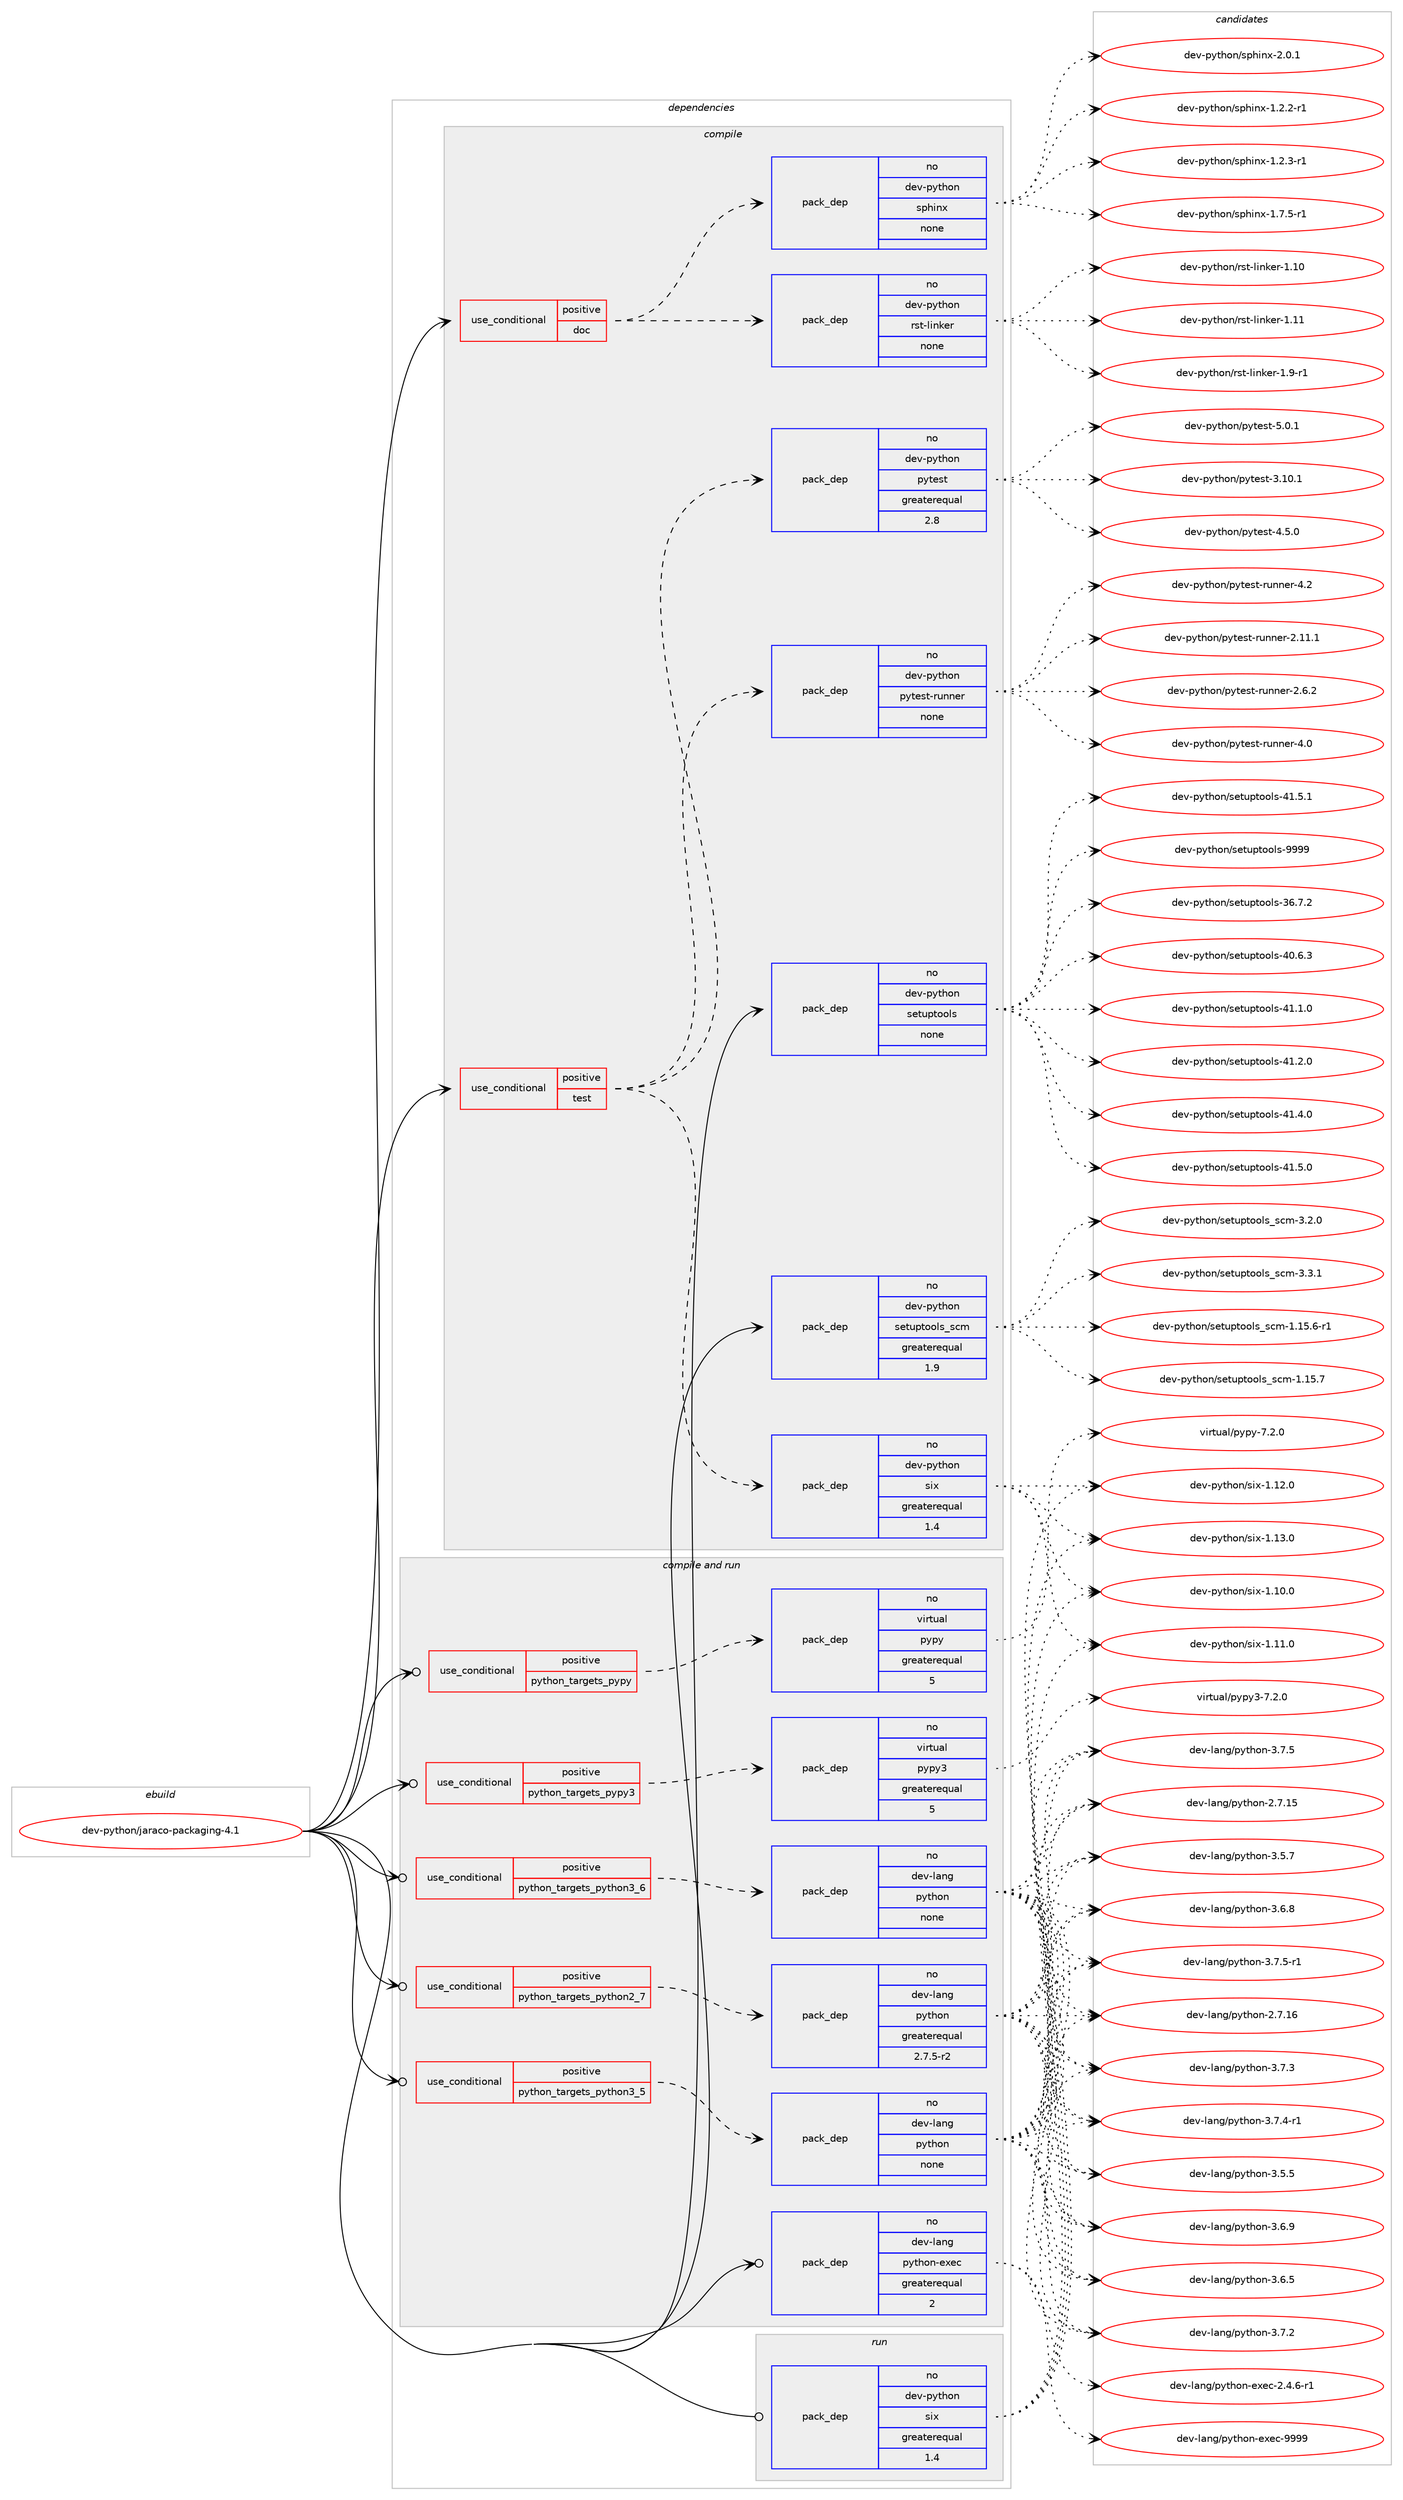 digraph prolog {

# *************
# Graph options
# *************

newrank=true;
concentrate=true;
compound=true;
graph [rankdir=LR,fontname=Helvetica,fontsize=10,ranksep=1.5];#, ranksep=2.5, nodesep=0.2];
edge  [arrowhead=vee];
node  [fontname=Helvetica,fontsize=10];

# **********
# The ebuild
# **********

subgraph cluster_leftcol {
color=gray;
rank=same;
label=<<i>ebuild</i>>;
id [label="dev-python/jaraco-packaging-4.1", color=red, width=4, href="../dev-python/jaraco-packaging-4.1.svg"];
}

# ****************
# The dependencies
# ****************

subgraph cluster_midcol {
color=gray;
label=<<i>dependencies</i>>;
subgraph cluster_compile {
fillcolor="#eeeeee";
style=filled;
label=<<i>compile</i>>;
subgraph cond141255 {
dependency610710 [label=<<TABLE BORDER="0" CELLBORDER="1" CELLSPACING="0" CELLPADDING="4"><TR><TD ROWSPAN="3" CELLPADDING="10">use_conditional</TD></TR><TR><TD>positive</TD></TR><TR><TD>doc</TD></TR></TABLE>>, shape=none, color=red];
subgraph pack457656 {
dependency610711 [label=<<TABLE BORDER="0" CELLBORDER="1" CELLSPACING="0" CELLPADDING="4" WIDTH="220"><TR><TD ROWSPAN="6" CELLPADDING="30">pack_dep</TD></TR><TR><TD WIDTH="110">no</TD></TR><TR><TD>dev-python</TD></TR><TR><TD>rst-linker</TD></TR><TR><TD>none</TD></TR><TR><TD></TD></TR></TABLE>>, shape=none, color=blue];
}
dependency610710:e -> dependency610711:w [weight=20,style="dashed",arrowhead="vee"];
subgraph pack457657 {
dependency610712 [label=<<TABLE BORDER="0" CELLBORDER="1" CELLSPACING="0" CELLPADDING="4" WIDTH="220"><TR><TD ROWSPAN="6" CELLPADDING="30">pack_dep</TD></TR><TR><TD WIDTH="110">no</TD></TR><TR><TD>dev-python</TD></TR><TR><TD>sphinx</TD></TR><TR><TD>none</TD></TR><TR><TD></TD></TR></TABLE>>, shape=none, color=blue];
}
dependency610710:e -> dependency610712:w [weight=20,style="dashed",arrowhead="vee"];
}
id:e -> dependency610710:w [weight=20,style="solid",arrowhead="vee"];
subgraph cond141256 {
dependency610713 [label=<<TABLE BORDER="0" CELLBORDER="1" CELLSPACING="0" CELLPADDING="4"><TR><TD ROWSPAN="3" CELLPADDING="10">use_conditional</TD></TR><TR><TD>positive</TD></TR><TR><TD>test</TD></TR></TABLE>>, shape=none, color=red];
subgraph pack457658 {
dependency610714 [label=<<TABLE BORDER="0" CELLBORDER="1" CELLSPACING="0" CELLPADDING="4" WIDTH="220"><TR><TD ROWSPAN="6" CELLPADDING="30">pack_dep</TD></TR><TR><TD WIDTH="110">no</TD></TR><TR><TD>dev-python</TD></TR><TR><TD>six</TD></TR><TR><TD>greaterequal</TD></TR><TR><TD>1.4</TD></TR></TABLE>>, shape=none, color=blue];
}
dependency610713:e -> dependency610714:w [weight=20,style="dashed",arrowhead="vee"];
subgraph pack457659 {
dependency610715 [label=<<TABLE BORDER="0" CELLBORDER="1" CELLSPACING="0" CELLPADDING="4" WIDTH="220"><TR><TD ROWSPAN="6" CELLPADDING="30">pack_dep</TD></TR><TR><TD WIDTH="110">no</TD></TR><TR><TD>dev-python</TD></TR><TR><TD>pytest</TD></TR><TR><TD>greaterequal</TD></TR><TR><TD>2.8</TD></TR></TABLE>>, shape=none, color=blue];
}
dependency610713:e -> dependency610715:w [weight=20,style="dashed",arrowhead="vee"];
subgraph pack457660 {
dependency610716 [label=<<TABLE BORDER="0" CELLBORDER="1" CELLSPACING="0" CELLPADDING="4" WIDTH="220"><TR><TD ROWSPAN="6" CELLPADDING="30">pack_dep</TD></TR><TR><TD WIDTH="110">no</TD></TR><TR><TD>dev-python</TD></TR><TR><TD>pytest-runner</TD></TR><TR><TD>none</TD></TR><TR><TD></TD></TR></TABLE>>, shape=none, color=blue];
}
dependency610713:e -> dependency610716:w [weight=20,style="dashed",arrowhead="vee"];
}
id:e -> dependency610713:w [weight=20,style="solid",arrowhead="vee"];
subgraph pack457661 {
dependency610717 [label=<<TABLE BORDER="0" CELLBORDER="1" CELLSPACING="0" CELLPADDING="4" WIDTH="220"><TR><TD ROWSPAN="6" CELLPADDING="30">pack_dep</TD></TR><TR><TD WIDTH="110">no</TD></TR><TR><TD>dev-python</TD></TR><TR><TD>setuptools</TD></TR><TR><TD>none</TD></TR><TR><TD></TD></TR></TABLE>>, shape=none, color=blue];
}
id:e -> dependency610717:w [weight=20,style="solid",arrowhead="vee"];
subgraph pack457662 {
dependency610718 [label=<<TABLE BORDER="0" CELLBORDER="1" CELLSPACING="0" CELLPADDING="4" WIDTH="220"><TR><TD ROWSPAN="6" CELLPADDING="30">pack_dep</TD></TR><TR><TD WIDTH="110">no</TD></TR><TR><TD>dev-python</TD></TR><TR><TD>setuptools_scm</TD></TR><TR><TD>greaterequal</TD></TR><TR><TD>1.9</TD></TR></TABLE>>, shape=none, color=blue];
}
id:e -> dependency610718:w [weight=20,style="solid",arrowhead="vee"];
}
subgraph cluster_compileandrun {
fillcolor="#eeeeee";
style=filled;
label=<<i>compile and run</i>>;
subgraph cond141257 {
dependency610719 [label=<<TABLE BORDER="0" CELLBORDER="1" CELLSPACING="0" CELLPADDING="4"><TR><TD ROWSPAN="3" CELLPADDING="10">use_conditional</TD></TR><TR><TD>positive</TD></TR><TR><TD>python_targets_pypy</TD></TR></TABLE>>, shape=none, color=red];
subgraph pack457663 {
dependency610720 [label=<<TABLE BORDER="0" CELLBORDER="1" CELLSPACING="0" CELLPADDING="4" WIDTH="220"><TR><TD ROWSPAN="6" CELLPADDING="30">pack_dep</TD></TR><TR><TD WIDTH="110">no</TD></TR><TR><TD>virtual</TD></TR><TR><TD>pypy</TD></TR><TR><TD>greaterequal</TD></TR><TR><TD>5</TD></TR></TABLE>>, shape=none, color=blue];
}
dependency610719:e -> dependency610720:w [weight=20,style="dashed",arrowhead="vee"];
}
id:e -> dependency610719:w [weight=20,style="solid",arrowhead="odotvee"];
subgraph cond141258 {
dependency610721 [label=<<TABLE BORDER="0" CELLBORDER="1" CELLSPACING="0" CELLPADDING="4"><TR><TD ROWSPAN="3" CELLPADDING="10">use_conditional</TD></TR><TR><TD>positive</TD></TR><TR><TD>python_targets_pypy3</TD></TR></TABLE>>, shape=none, color=red];
subgraph pack457664 {
dependency610722 [label=<<TABLE BORDER="0" CELLBORDER="1" CELLSPACING="0" CELLPADDING="4" WIDTH="220"><TR><TD ROWSPAN="6" CELLPADDING="30">pack_dep</TD></TR><TR><TD WIDTH="110">no</TD></TR><TR><TD>virtual</TD></TR><TR><TD>pypy3</TD></TR><TR><TD>greaterequal</TD></TR><TR><TD>5</TD></TR></TABLE>>, shape=none, color=blue];
}
dependency610721:e -> dependency610722:w [weight=20,style="dashed",arrowhead="vee"];
}
id:e -> dependency610721:w [weight=20,style="solid",arrowhead="odotvee"];
subgraph cond141259 {
dependency610723 [label=<<TABLE BORDER="0" CELLBORDER="1" CELLSPACING="0" CELLPADDING="4"><TR><TD ROWSPAN="3" CELLPADDING="10">use_conditional</TD></TR><TR><TD>positive</TD></TR><TR><TD>python_targets_python2_7</TD></TR></TABLE>>, shape=none, color=red];
subgraph pack457665 {
dependency610724 [label=<<TABLE BORDER="0" CELLBORDER="1" CELLSPACING="0" CELLPADDING="4" WIDTH="220"><TR><TD ROWSPAN="6" CELLPADDING="30">pack_dep</TD></TR><TR><TD WIDTH="110">no</TD></TR><TR><TD>dev-lang</TD></TR><TR><TD>python</TD></TR><TR><TD>greaterequal</TD></TR><TR><TD>2.7.5-r2</TD></TR></TABLE>>, shape=none, color=blue];
}
dependency610723:e -> dependency610724:w [weight=20,style="dashed",arrowhead="vee"];
}
id:e -> dependency610723:w [weight=20,style="solid",arrowhead="odotvee"];
subgraph cond141260 {
dependency610725 [label=<<TABLE BORDER="0" CELLBORDER="1" CELLSPACING="0" CELLPADDING="4"><TR><TD ROWSPAN="3" CELLPADDING="10">use_conditional</TD></TR><TR><TD>positive</TD></TR><TR><TD>python_targets_python3_5</TD></TR></TABLE>>, shape=none, color=red];
subgraph pack457666 {
dependency610726 [label=<<TABLE BORDER="0" CELLBORDER="1" CELLSPACING="0" CELLPADDING="4" WIDTH="220"><TR><TD ROWSPAN="6" CELLPADDING="30">pack_dep</TD></TR><TR><TD WIDTH="110">no</TD></TR><TR><TD>dev-lang</TD></TR><TR><TD>python</TD></TR><TR><TD>none</TD></TR><TR><TD></TD></TR></TABLE>>, shape=none, color=blue];
}
dependency610725:e -> dependency610726:w [weight=20,style="dashed",arrowhead="vee"];
}
id:e -> dependency610725:w [weight=20,style="solid",arrowhead="odotvee"];
subgraph cond141261 {
dependency610727 [label=<<TABLE BORDER="0" CELLBORDER="1" CELLSPACING="0" CELLPADDING="4"><TR><TD ROWSPAN="3" CELLPADDING="10">use_conditional</TD></TR><TR><TD>positive</TD></TR><TR><TD>python_targets_python3_6</TD></TR></TABLE>>, shape=none, color=red];
subgraph pack457667 {
dependency610728 [label=<<TABLE BORDER="0" CELLBORDER="1" CELLSPACING="0" CELLPADDING="4" WIDTH="220"><TR><TD ROWSPAN="6" CELLPADDING="30">pack_dep</TD></TR><TR><TD WIDTH="110">no</TD></TR><TR><TD>dev-lang</TD></TR><TR><TD>python</TD></TR><TR><TD>none</TD></TR><TR><TD></TD></TR></TABLE>>, shape=none, color=blue];
}
dependency610727:e -> dependency610728:w [weight=20,style="dashed",arrowhead="vee"];
}
id:e -> dependency610727:w [weight=20,style="solid",arrowhead="odotvee"];
subgraph pack457668 {
dependency610729 [label=<<TABLE BORDER="0" CELLBORDER="1" CELLSPACING="0" CELLPADDING="4" WIDTH="220"><TR><TD ROWSPAN="6" CELLPADDING="30">pack_dep</TD></TR><TR><TD WIDTH="110">no</TD></TR><TR><TD>dev-lang</TD></TR><TR><TD>python-exec</TD></TR><TR><TD>greaterequal</TD></TR><TR><TD>2</TD></TR></TABLE>>, shape=none, color=blue];
}
id:e -> dependency610729:w [weight=20,style="solid",arrowhead="odotvee"];
}
subgraph cluster_run {
fillcolor="#eeeeee";
style=filled;
label=<<i>run</i>>;
subgraph pack457669 {
dependency610730 [label=<<TABLE BORDER="0" CELLBORDER="1" CELLSPACING="0" CELLPADDING="4" WIDTH="220"><TR><TD ROWSPAN="6" CELLPADDING="30">pack_dep</TD></TR><TR><TD WIDTH="110">no</TD></TR><TR><TD>dev-python</TD></TR><TR><TD>six</TD></TR><TR><TD>greaterequal</TD></TR><TR><TD>1.4</TD></TR></TABLE>>, shape=none, color=blue];
}
id:e -> dependency610730:w [weight=20,style="solid",arrowhead="odot"];
}
}

# **************
# The candidates
# **************

subgraph cluster_choices {
rank=same;
color=gray;
label=<<i>candidates</i>>;

subgraph choice457656 {
color=black;
nodesep=1;
choice1001011184511212111610411111047114115116451081051101071011144549464948 [label="dev-python/rst-linker-1.10", color=red, width=4,href="../dev-python/rst-linker-1.10.svg"];
choice1001011184511212111610411111047114115116451081051101071011144549464949 [label="dev-python/rst-linker-1.11", color=red, width=4,href="../dev-python/rst-linker-1.11.svg"];
choice100101118451121211161041111104711411511645108105110107101114454946574511449 [label="dev-python/rst-linker-1.9-r1", color=red, width=4,href="../dev-python/rst-linker-1.9-r1.svg"];
dependency610711:e -> choice1001011184511212111610411111047114115116451081051101071011144549464948:w [style=dotted,weight="100"];
dependency610711:e -> choice1001011184511212111610411111047114115116451081051101071011144549464949:w [style=dotted,weight="100"];
dependency610711:e -> choice100101118451121211161041111104711411511645108105110107101114454946574511449:w [style=dotted,weight="100"];
}
subgraph choice457657 {
color=black;
nodesep=1;
choice10010111845112121116104111110471151121041051101204549465046504511449 [label="dev-python/sphinx-1.2.2-r1", color=red, width=4,href="../dev-python/sphinx-1.2.2-r1.svg"];
choice10010111845112121116104111110471151121041051101204549465046514511449 [label="dev-python/sphinx-1.2.3-r1", color=red, width=4,href="../dev-python/sphinx-1.2.3-r1.svg"];
choice10010111845112121116104111110471151121041051101204549465546534511449 [label="dev-python/sphinx-1.7.5-r1", color=red, width=4,href="../dev-python/sphinx-1.7.5-r1.svg"];
choice1001011184511212111610411111047115112104105110120455046484649 [label="dev-python/sphinx-2.0.1", color=red, width=4,href="../dev-python/sphinx-2.0.1.svg"];
dependency610712:e -> choice10010111845112121116104111110471151121041051101204549465046504511449:w [style=dotted,weight="100"];
dependency610712:e -> choice10010111845112121116104111110471151121041051101204549465046514511449:w [style=dotted,weight="100"];
dependency610712:e -> choice10010111845112121116104111110471151121041051101204549465546534511449:w [style=dotted,weight="100"];
dependency610712:e -> choice1001011184511212111610411111047115112104105110120455046484649:w [style=dotted,weight="100"];
}
subgraph choice457658 {
color=black;
nodesep=1;
choice100101118451121211161041111104711510512045494649484648 [label="dev-python/six-1.10.0", color=red, width=4,href="../dev-python/six-1.10.0.svg"];
choice100101118451121211161041111104711510512045494649494648 [label="dev-python/six-1.11.0", color=red, width=4,href="../dev-python/six-1.11.0.svg"];
choice100101118451121211161041111104711510512045494649504648 [label="dev-python/six-1.12.0", color=red, width=4,href="../dev-python/six-1.12.0.svg"];
choice100101118451121211161041111104711510512045494649514648 [label="dev-python/six-1.13.0", color=red, width=4,href="../dev-python/six-1.13.0.svg"];
dependency610714:e -> choice100101118451121211161041111104711510512045494649484648:w [style=dotted,weight="100"];
dependency610714:e -> choice100101118451121211161041111104711510512045494649494648:w [style=dotted,weight="100"];
dependency610714:e -> choice100101118451121211161041111104711510512045494649504648:w [style=dotted,weight="100"];
dependency610714:e -> choice100101118451121211161041111104711510512045494649514648:w [style=dotted,weight="100"];
}
subgraph choice457659 {
color=black;
nodesep=1;
choice100101118451121211161041111104711212111610111511645514649484649 [label="dev-python/pytest-3.10.1", color=red, width=4,href="../dev-python/pytest-3.10.1.svg"];
choice1001011184511212111610411111047112121116101115116455246534648 [label="dev-python/pytest-4.5.0", color=red, width=4,href="../dev-python/pytest-4.5.0.svg"];
choice1001011184511212111610411111047112121116101115116455346484649 [label="dev-python/pytest-5.0.1", color=red, width=4,href="../dev-python/pytest-5.0.1.svg"];
dependency610715:e -> choice100101118451121211161041111104711212111610111511645514649484649:w [style=dotted,weight="100"];
dependency610715:e -> choice1001011184511212111610411111047112121116101115116455246534648:w [style=dotted,weight="100"];
dependency610715:e -> choice1001011184511212111610411111047112121116101115116455346484649:w [style=dotted,weight="100"];
}
subgraph choice457660 {
color=black;
nodesep=1;
choice10010111845112121116104111110471121211161011151164511411711011010111445504649494649 [label="dev-python/pytest-runner-2.11.1", color=red, width=4,href="../dev-python/pytest-runner-2.11.1.svg"];
choice100101118451121211161041111104711212111610111511645114117110110101114455046544650 [label="dev-python/pytest-runner-2.6.2", color=red, width=4,href="../dev-python/pytest-runner-2.6.2.svg"];
choice10010111845112121116104111110471121211161011151164511411711011010111445524648 [label="dev-python/pytest-runner-4.0", color=red, width=4,href="../dev-python/pytest-runner-4.0.svg"];
choice10010111845112121116104111110471121211161011151164511411711011010111445524650 [label="dev-python/pytest-runner-4.2", color=red, width=4,href="../dev-python/pytest-runner-4.2.svg"];
dependency610716:e -> choice10010111845112121116104111110471121211161011151164511411711011010111445504649494649:w [style=dotted,weight="100"];
dependency610716:e -> choice100101118451121211161041111104711212111610111511645114117110110101114455046544650:w [style=dotted,weight="100"];
dependency610716:e -> choice10010111845112121116104111110471121211161011151164511411711011010111445524648:w [style=dotted,weight="100"];
dependency610716:e -> choice10010111845112121116104111110471121211161011151164511411711011010111445524650:w [style=dotted,weight="100"];
}
subgraph choice457661 {
color=black;
nodesep=1;
choice100101118451121211161041111104711510111611711211611111110811545515446554650 [label="dev-python/setuptools-36.7.2", color=red, width=4,href="../dev-python/setuptools-36.7.2.svg"];
choice100101118451121211161041111104711510111611711211611111110811545524846544651 [label="dev-python/setuptools-40.6.3", color=red, width=4,href="../dev-python/setuptools-40.6.3.svg"];
choice100101118451121211161041111104711510111611711211611111110811545524946494648 [label="dev-python/setuptools-41.1.0", color=red, width=4,href="../dev-python/setuptools-41.1.0.svg"];
choice100101118451121211161041111104711510111611711211611111110811545524946504648 [label="dev-python/setuptools-41.2.0", color=red, width=4,href="../dev-python/setuptools-41.2.0.svg"];
choice100101118451121211161041111104711510111611711211611111110811545524946524648 [label="dev-python/setuptools-41.4.0", color=red, width=4,href="../dev-python/setuptools-41.4.0.svg"];
choice100101118451121211161041111104711510111611711211611111110811545524946534648 [label="dev-python/setuptools-41.5.0", color=red, width=4,href="../dev-python/setuptools-41.5.0.svg"];
choice100101118451121211161041111104711510111611711211611111110811545524946534649 [label="dev-python/setuptools-41.5.1", color=red, width=4,href="../dev-python/setuptools-41.5.1.svg"];
choice10010111845112121116104111110471151011161171121161111111081154557575757 [label="dev-python/setuptools-9999", color=red, width=4,href="../dev-python/setuptools-9999.svg"];
dependency610717:e -> choice100101118451121211161041111104711510111611711211611111110811545515446554650:w [style=dotted,weight="100"];
dependency610717:e -> choice100101118451121211161041111104711510111611711211611111110811545524846544651:w [style=dotted,weight="100"];
dependency610717:e -> choice100101118451121211161041111104711510111611711211611111110811545524946494648:w [style=dotted,weight="100"];
dependency610717:e -> choice100101118451121211161041111104711510111611711211611111110811545524946504648:w [style=dotted,weight="100"];
dependency610717:e -> choice100101118451121211161041111104711510111611711211611111110811545524946524648:w [style=dotted,weight="100"];
dependency610717:e -> choice100101118451121211161041111104711510111611711211611111110811545524946534648:w [style=dotted,weight="100"];
dependency610717:e -> choice100101118451121211161041111104711510111611711211611111110811545524946534649:w [style=dotted,weight="100"];
dependency610717:e -> choice10010111845112121116104111110471151011161171121161111111081154557575757:w [style=dotted,weight="100"];
}
subgraph choice457662 {
color=black;
nodesep=1;
choice10010111845112121116104111110471151011161171121161111111081159511599109454946495346544511449 [label="dev-python/setuptools_scm-1.15.6-r1", color=red, width=4,href="../dev-python/setuptools_scm-1.15.6-r1.svg"];
choice1001011184511212111610411111047115101116117112116111111108115951159910945494649534655 [label="dev-python/setuptools_scm-1.15.7", color=red, width=4,href="../dev-python/setuptools_scm-1.15.7.svg"];
choice10010111845112121116104111110471151011161171121161111111081159511599109455146504648 [label="dev-python/setuptools_scm-3.2.0", color=red, width=4,href="../dev-python/setuptools_scm-3.2.0.svg"];
choice10010111845112121116104111110471151011161171121161111111081159511599109455146514649 [label="dev-python/setuptools_scm-3.3.1", color=red, width=4,href="../dev-python/setuptools_scm-3.3.1.svg"];
dependency610718:e -> choice10010111845112121116104111110471151011161171121161111111081159511599109454946495346544511449:w [style=dotted,weight="100"];
dependency610718:e -> choice1001011184511212111610411111047115101116117112116111111108115951159910945494649534655:w [style=dotted,weight="100"];
dependency610718:e -> choice10010111845112121116104111110471151011161171121161111111081159511599109455146504648:w [style=dotted,weight="100"];
dependency610718:e -> choice10010111845112121116104111110471151011161171121161111111081159511599109455146514649:w [style=dotted,weight="100"];
}
subgraph choice457663 {
color=black;
nodesep=1;
choice1181051141161179710847112121112121455546504648 [label="virtual/pypy-7.2.0", color=red, width=4,href="../virtual/pypy-7.2.0.svg"];
dependency610720:e -> choice1181051141161179710847112121112121455546504648:w [style=dotted,weight="100"];
}
subgraph choice457664 {
color=black;
nodesep=1;
choice118105114116117971084711212111212151455546504648 [label="virtual/pypy3-7.2.0", color=red, width=4,href="../virtual/pypy3-7.2.0.svg"];
dependency610722:e -> choice118105114116117971084711212111212151455546504648:w [style=dotted,weight="100"];
}
subgraph choice457665 {
color=black;
nodesep=1;
choice10010111845108971101034711212111610411111045504655464953 [label="dev-lang/python-2.7.15", color=red, width=4,href="../dev-lang/python-2.7.15.svg"];
choice10010111845108971101034711212111610411111045504655464954 [label="dev-lang/python-2.7.16", color=red, width=4,href="../dev-lang/python-2.7.16.svg"];
choice100101118451089711010347112121116104111110455146534653 [label="dev-lang/python-3.5.5", color=red, width=4,href="../dev-lang/python-3.5.5.svg"];
choice100101118451089711010347112121116104111110455146534655 [label="dev-lang/python-3.5.7", color=red, width=4,href="../dev-lang/python-3.5.7.svg"];
choice100101118451089711010347112121116104111110455146544653 [label="dev-lang/python-3.6.5", color=red, width=4,href="../dev-lang/python-3.6.5.svg"];
choice100101118451089711010347112121116104111110455146544656 [label="dev-lang/python-3.6.8", color=red, width=4,href="../dev-lang/python-3.6.8.svg"];
choice100101118451089711010347112121116104111110455146544657 [label="dev-lang/python-3.6.9", color=red, width=4,href="../dev-lang/python-3.6.9.svg"];
choice100101118451089711010347112121116104111110455146554650 [label="dev-lang/python-3.7.2", color=red, width=4,href="../dev-lang/python-3.7.2.svg"];
choice100101118451089711010347112121116104111110455146554651 [label="dev-lang/python-3.7.3", color=red, width=4,href="../dev-lang/python-3.7.3.svg"];
choice1001011184510897110103471121211161041111104551465546524511449 [label="dev-lang/python-3.7.4-r1", color=red, width=4,href="../dev-lang/python-3.7.4-r1.svg"];
choice100101118451089711010347112121116104111110455146554653 [label="dev-lang/python-3.7.5", color=red, width=4,href="../dev-lang/python-3.7.5.svg"];
choice1001011184510897110103471121211161041111104551465546534511449 [label="dev-lang/python-3.7.5-r1", color=red, width=4,href="../dev-lang/python-3.7.5-r1.svg"];
dependency610724:e -> choice10010111845108971101034711212111610411111045504655464953:w [style=dotted,weight="100"];
dependency610724:e -> choice10010111845108971101034711212111610411111045504655464954:w [style=dotted,weight="100"];
dependency610724:e -> choice100101118451089711010347112121116104111110455146534653:w [style=dotted,weight="100"];
dependency610724:e -> choice100101118451089711010347112121116104111110455146534655:w [style=dotted,weight="100"];
dependency610724:e -> choice100101118451089711010347112121116104111110455146544653:w [style=dotted,weight="100"];
dependency610724:e -> choice100101118451089711010347112121116104111110455146544656:w [style=dotted,weight="100"];
dependency610724:e -> choice100101118451089711010347112121116104111110455146544657:w [style=dotted,weight="100"];
dependency610724:e -> choice100101118451089711010347112121116104111110455146554650:w [style=dotted,weight="100"];
dependency610724:e -> choice100101118451089711010347112121116104111110455146554651:w [style=dotted,weight="100"];
dependency610724:e -> choice1001011184510897110103471121211161041111104551465546524511449:w [style=dotted,weight="100"];
dependency610724:e -> choice100101118451089711010347112121116104111110455146554653:w [style=dotted,weight="100"];
dependency610724:e -> choice1001011184510897110103471121211161041111104551465546534511449:w [style=dotted,weight="100"];
}
subgraph choice457666 {
color=black;
nodesep=1;
choice10010111845108971101034711212111610411111045504655464953 [label="dev-lang/python-2.7.15", color=red, width=4,href="../dev-lang/python-2.7.15.svg"];
choice10010111845108971101034711212111610411111045504655464954 [label="dev-lang/python-2.7.16", color=red, width=4,href="../dev-lang/python-2.7.16.svg"];
choice100101118451089711010347112121116104111110455146534653 [label="dev-lang/python-3.5.5", color=red, width=4,href="../dev-lang/python-3.5.5.svg"];
choice100101118451089711010347112121116104111110455146534655 [label="dev-lang/python-3.5.7", color=red, width=4,href="../dev-lang/python-3.5.7.svg"];
choice100101118451089711010347112121116104111110455146544653 [label="dev-lang/python-3.6.5", color=red, width=4,href="../dev-lang/python-3.6.5.svg"];
choice100101118451089711010347112121116104111110455146544656 [label="dev-lang/python-3.6.8", color=red, width=4,href="../dev-lang/python-3.6.8.svg"];
choice100101118451089711010347112121116104111110455146544657 [label="dev-lang/python-3.6.9", color=red, width=4,href="../dev-lang/python-3.6.9.svg"];
choice100101118451089711010347112121116104111110455146554650 [label="dev-lang/python-3.7.2", color=red, width=4,href="../dev-lang/python-3.7.2.svg"];
choice100101118451089711010347112121116104111110455146554651 [label="dev-lang/python-3.7.3", color=red, width=4,href="../dev-lang/python-3.7.3.svg"];
choice1001011184510897110103471121211161041111104551465546524511449 [label="dev-lang/python-3.7.4-r1", color=red, width=4,href="../dev-lang/python-3.7.4-r1.svg"];
choice100101118451089711010347112121116104111110455146554653 [label="dev-lang/python-3.7.5", color=red, width=4,href="../dev-lang/python-3.7.5.svg"];
choice1001011184510897110103471121211161041111104551465546534511449 [label="dev-lang/python-3.7.5-r1", color=red, width=4,href="../dev-lang/python-3.7.5-r1.svg"];
dependency610726:e -> choice10010111845108971101034711212111610411111045504655464953:w [style=dotted,weight="100"];
dependency610726:e -> choice10010111845108971101034711212111610411111045504655464954:w [style=dotted,weight="100"];
dependency610726:e -> choice100101118451089711010347112121116104111110455146534653:w [style=dotted,weight="100"];
dependency610726:e -> choice100101118451089711010347112121116104111110455146534655:w [style=dotted,weight="100"];
dependency610726:e -> choice100101118451089711010347112121116104111110455146544653:w [style=dotted,weight="100"];
dependency610726:e -> choice100101118451089711010347112121116104111110455146544656:w [style=dotted,weight="100"];
dependency610726:e -> choice100101118451089711010347112121116104111110455146544657:w [style=dotted,weight="100"];
dependency610726:e -> choice100101118451089711010347112121116104111110455146554650:w [style=dotted,weight="100"];
dependency610726:e -> choice100101118451089711010347112121116104111110455146554651:w [style=dotted,weight="100"];
dependency610726:e -> choice1001011184510897110103471121211161041111104551465546524511449:w [style=dotted,weight="100"];
dependency610726:e -> choice100101118451089711010347112121116104111110455146554653:w [style=dotted,weight="100"];
dependency610726:e -> choice1001011184510897110103471121211161041111104551465546534511449:w [style=dotted,weight="100"];
}
subgraph choice457667 {
color=black;
nodesep=1;
choice10010111845108971101034711212111610411111045504655464953 [label="dev-lang/python-2.7.15", color=red, width=4,href="../dev-lang/python-2.7.15.svg"];
choice10010111845108971101034711212111610411111045504655464954 [label="dev-lang/python-2.7.16", color=red, width=4,href="../dev-lang/python-2.7.16.svg"];
choice100101118451089711010347112121116104111110455146534653 [label="dev-lang/python-3.5.5", color=red, width=4,href="../dev-lang/python-3.5.5.svg"];
choice100101118451089711010347112121116104111110455146534655 [label="dev-lang/python-3.5.7", color=red, width=4,href="../dev-lang/python-3.5.7.svg"];
choice100101118451089711010347112121116104111110455146544653 [label="dev-lang/python-3.6.5", color=red, width=4,href="../dev-lang/python-3.6.5.svg"];
choice100101118451089711010347112121116104111110455146544656 [label="dev-lang/python-3.6.8", color=red, width=4,href="../dev-lang/python-3.6.8.svg"];
choice100101118451089711010347112121116104111110455146544657 [label="dev-lang/python-3.6.9", color=red, width=4,href="../dev-lang/python-3.6.9.svg"];
choice100101118451089711010347112121116104111110455146554650 [label="dev-lang/python-3.7.2", color=red, width=4,href="../dev-lang/python-3.7.2.svg"];
choice100101118451089711010347112121116104111110455146554651 [label="dev-lang/python-3.7.3", color=red, width=4,href="../dev-lang/python-3.7.3.svg"];
choice1001011184510897110103471121211161041111104551465546524511449 [label="dev-lang/python-3.7.4-r1", color=red, width=4,href="../dev-lang/python-3.7.4-r1.svg"];
choice100101118451089711010347112121116104111110455146554653 [label="dev-lang/python-3.7.5", color=red, width=4,href="../dev-lang/python-3.7.5.svg"];
choice1001011184510897110103471121211161041111104551465546534511449 [label="dev-lang/python-3.7.5-r1", color=red, width=4,href="../dev-lang/python-3.7.5-r1.svg"];
dependency610728:e -> choice10010111845108971101034711212111610411111045504655464953:w [style=dotted,weight="100"];
dependency610728:e -> choice10010111845108971101034711212111610411111045504655464954:w [style=dotted,weight="100"];
dependency610728:e -> choice100101118451089711010347112121116104111110455146534653:w [style=dotted,weight="100"];
dependency610728:e -> choice100101118451089711010347112121116104111110455146534655:w [style=dotted,weight="100"];
dependency610728:e -> choice100101118451089711010347112121116104111110455146544653:w [style=dotted,weight="100"];
dependency610728:e -> choice100101118451089711010347112121116104111110455146544656:w [style=dotted,weight="100"];
dependency610728:e -> choice100101118451089711010347112121116104111110455146544657:w [style=dotted,weight="100"];
dependency610728:e -> choice100101118451089711010347112121116104111110455146554650:w [style=dotted,weight="100"];
dependency610728:e -> choice100101118451089711010347112121116104111110455146554651:w [style=dotted,weight="100"];
dependency610728:e -> choice1001011184510897110103471121211161041111104551465546524511449:w [style=dotted,weight="100"];
dependency610728:e -> choice100101118451089711010347112121116104111110455146554653:w [style=dotted,weight="100"];
dependency610728:e -> choice1001011184510897110103471121211161041111104551465546534511449:w [style=dotted,weight="100"];
}
subgraph choice457668 {
color=black;
nodesep=1;
choice10010111845108971101034711212111610411111045101120101994550465246544511449 [label="dev-lang/python-exec-2.4.6-r1", color=red, width=4,href="../dev-lang/python-exec-2.4.6-r1.svg"];
choice10010111845108971101034711212111610411111045101120101994557575757 [label="dev-lang/python-exec-9999", color=red, width=4,href="../dev-lang/python-exec-9999.svg"];
dependency610729:e -> choice10010111845108971101034711212111610411111045101120101994550465246544511449:w [style=dotted,weight="100"];
dependency610729:e -> choice10010111845108971101034711212111610411111045101120101994557575757:w [style=dotted,weight="100"];
}
subgraph choice457669 {
color=black;
nodesep=1;
choice100101118451121211161041111104711510512045494649484648 [label="dev-python/six-1.10.0", color=red, width=4,href="../dev-python/six-1.10.0.svg"];
choice100101118451121211161041111104711510512045494649494648 [label="dev-python/six-1.11.0", color=red, width=4,href="../dev-python/six-1.11.0.svg"];
choice100101118451121211161041111104711510512045494649504648 [label="dev-python/six-1.12.0", color=red, width=4,href="../dev-python/six-1.12.0.svg"];
choice100101118451121211161041111104711510512045494649514648 [label="dev-python/six-1.13.0", color=red, width=4,href="../dev-python/six-1.13.0.svg"];
dependency610730:e -> choice100101118451121211161041111104711510512045494649484648:w [style=dotted,weight="100"];
dependency610730:e -> choice100101118451121211161041111104711510512045494649494648:w [style=dotted,weight="100"];
dependency610730:e -> choice100101118451121211161041111104711510512045494649504648:w [style=dotted,weight="100"];
dependency610730:e -> choice100101118451121211161041111104711510512045494649514648:w [style=dotted,weight="100"];
}
}

}
